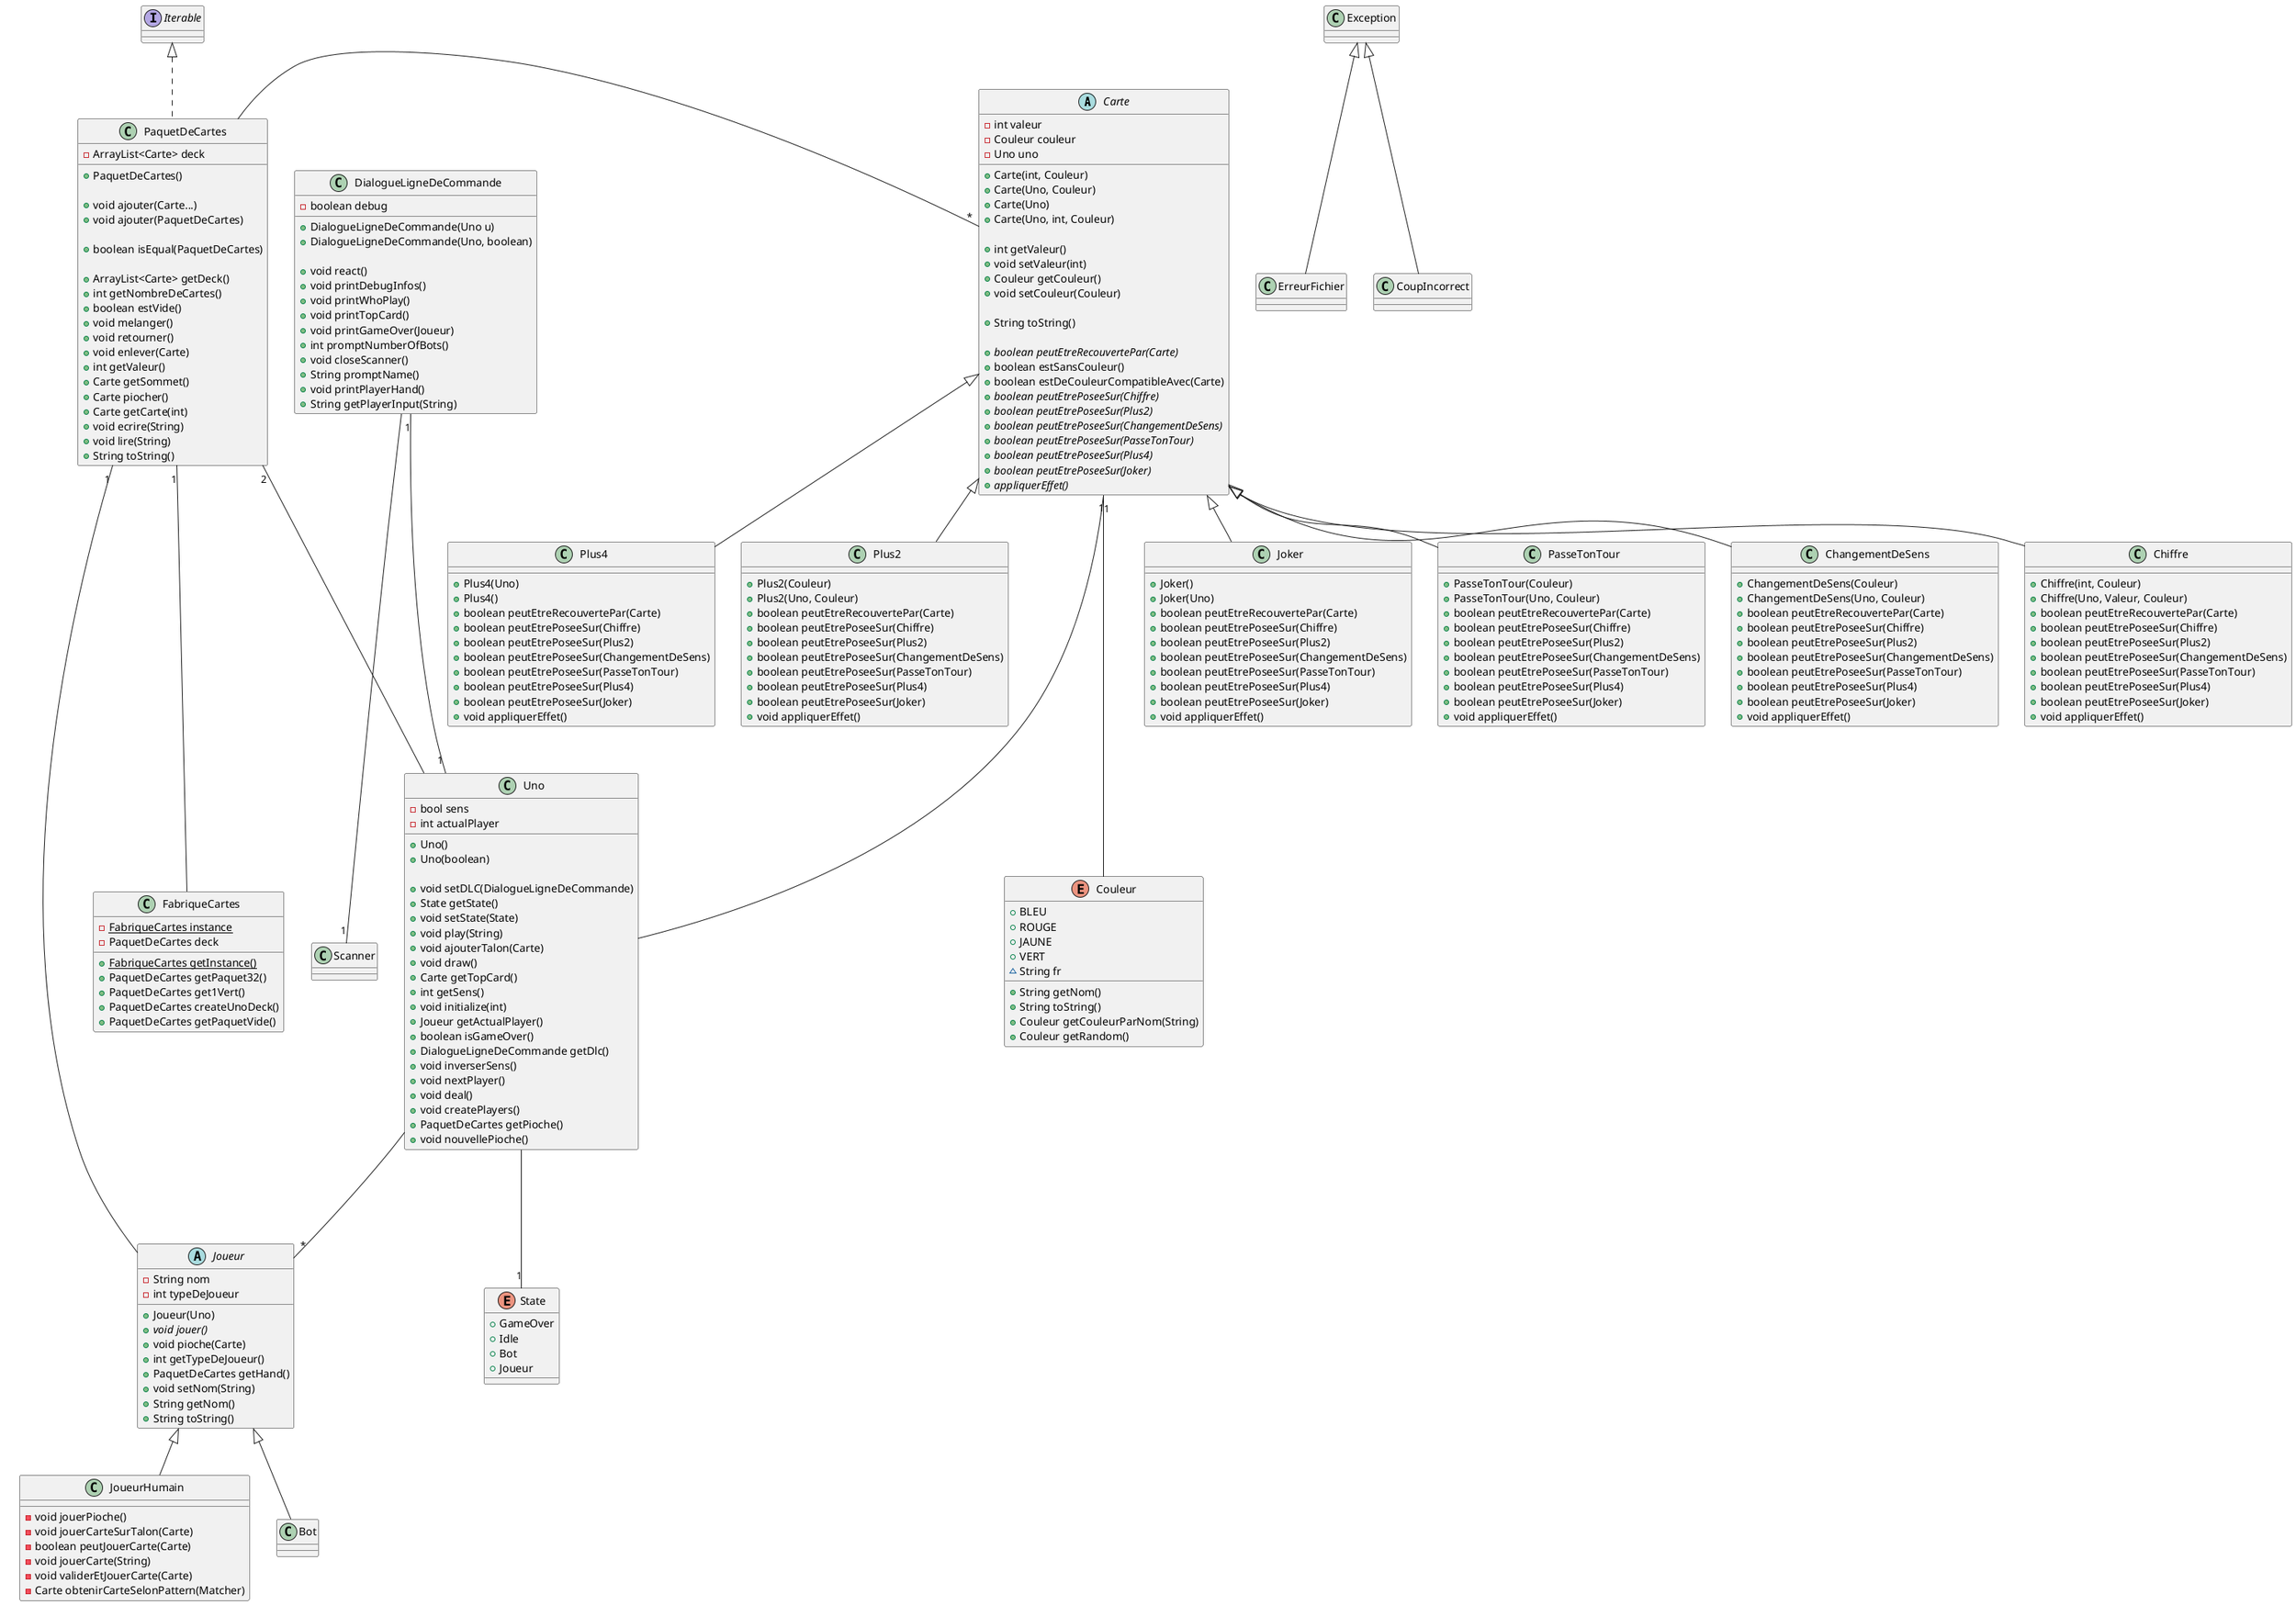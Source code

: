 @startuml

abstract class Carte {
    - int valeur
    - Couleur couleur
    - Uno uno

    + Carte(int, Couleur)
    + Carte(Uno, Couleur)
    + Carte(Uno)
    + Carte(Uno, int, Couleur)

    + int getValeur()
    + void setValeur(int)
    + Couleur getCouleur()
    + void setCouleur(Couleur)

    + String toString()

    + {abstract}boolean peutEtreRecouvertePar(Carte)
    + boolean estSansCouleur()
    + boolean estDeCouleurCompatibleAvec(Carte)
    + {abstract}boolean peutEtrePoseeSur(Chiffre)
    + {abstract}boolean peutEtrePoseeSur(Plus2)
    + {abstract}boolean peutEtrePoseeSur(ChangementDeSens)
    + {abstract}boolean peutEtrePoseeSur(PasseTonTour)
    + {abstract}boolean peutEtrePoseeSur(Plus4)
    + {abstract}boolean peutEtrePoseeSur(Joker)
    + {abstract} appliquerEffet()
}

class PaquetDeCartes implements Iterable {
    - ArrayList<Carte> deck

    + PaquetDeCartes()

    + void ajouter(Carte...)
    + void ajouter(PaquetDeCartes)

    + boolean isEqual(PaquetDeCartes)

    + ArrayList<Carte> getDeck()
    + int getNombreDeCartes()
    + boolean estVide()
    + void melanger()
    + void retourner()
    + void enlever(Carte)
    + int getValeur()
    + Carte getSommet()
    + Carte piocher()
    + Carte getCarte(int)
    + void ecrire(String)
    + void lire(String)
    + String toString()
}

class ErreurFichier {
}

class ChangementDeSens {
    + ChangementDeSens(Couleur)
    + ChangementDeSens(Uno, Couleur)
    + boolean peutEtreRecouvertePar(Carte)
    + boolean peutEtrePoseeSur(Chiffre)
    + boolean peutEtrePoseeSur(Plus2)
    + boolean peutEtrePoseeSur(ChangementDeSens)
    + boolean peutEtrePoseeSur(PasseTonTour)
    + boolean peutEtrePoseeSur(Plus4)
    + boolean peutEtrePoseeSur(Joker)
    + void appliquerEffet()
}

class Chiffre {
    + Chiffre(int, Couleur)
    + Chiffre(Uno, Valeur, Couleur)
    + boolean peutEtreRecouvertePar(Carte)
    + boolean peutEtrePoseeSur(Chiffre)
    + boolean peutEtrePoseeSur(Plus2)
    + boolean peutEtrePoseeSur(ChangementDeSens)
    + boolean peutEtrePoseeSur(PasseTonTour)
    + boolean peutEtrePoseeSur(Plus4)
    + boolean peutEtrePoseeSur(Joker)
    + void appliquerEffet()
}

class Plus4 {
    + Plus4(Uno)
    + Plus4()
    + boolean peutEtreRecouvertePar(Carte)
    + boolean peutEtrePoseeSur(Chiffre)
    + boolean peutEtrePoseeSur(Plus2)
    + boolean peutEtrePoseeSur(ChangementDeSens)
    + boolean peutEtrePoseeSur(PasseTonTour)
    + boolean peutEtrePoseeSur(Plus4)
    + boolean peutEtrePoseeSur(Joker)
    + void appliquerEffet()
}

class Plus2 {
    + Plus2(Couleur)
    + Plus2(Uno, Couleur)
    + boolean peutEtreRecouvertePar(Carte)
    + boolean peutEtrePoseeSur(Chiffre)
    + boolean peutEtrePoseeSur(Plus2)
    + boolean peutEtrePoseeSur(ChangementDeSens)
    + boolean peutEtrePoseeSur(PasseTonTour)
    + boolean peutEtrePoseeSur(Plus4)
    + boolean peutEtrePoseeSur(Joker)
    + void appliquerEffet()
}

class Joker {
    + Joker()
    + Joker(Uno)
    + boolean peutEtreRecouvertePar(Carte)
    + boolean peutEtrePoseeSur(Chiffre)
    + boolean peutEtrePoseeSur(Plus2)
    + boolean peutEtrePoseeSur(ChangementDeSens)
    + boolean peutEtrePoseeSur(PasseTonTour)
    + boolean peutEtrePoseeSur(Plus4)
    + boolean peutEtrePoseeSur(Joker)
    + void appliquerEffet()
}

class PasseTonTour {
    + PasseTonTour(Couleur)
    + PasseTonTour(Uno, Couleur)
    + boolean peutEtreRecouvertePar(Carte)
    + boolean peutEtrePoseeSur(Chiffre)
    + boolean peutEtrePoseeSur(Plus2)
    + boolean peutEtrePoseeSur(ChangementDeSens)
    + boolean peutEtrePoseeSur(PasseTonTour)
    + boolean peutEtrePoseeSur(Plus4)
    + boolean peutEtrePoseeSur(Joker)
    + void appliquerEffet()
}

class Uno {
    - bool sens
    - int actualPlayer

    + Uno()
    + Uno(boolean)

    + void setDLC(DialogueLigneDeCommande)
    + State getState()
    + void setState(State)
    + void play(String)
    + void ajouterTalon(Carte)
    + void draw()
    + Carte getTopCard()
    + int getSens()
    + void initialize(int)
    + Joueur getActualPlayer()
    + boolean isGameOver()
    + DialogueLigneDeCommande getDlc()
    + void inverserSens()
    + void nextPlayer()
    + void deal()
    + void createPlayers()
    + PaquetDeCartes getPioche()
    + void nouvellePioche()
}

abstract class Joueur
{
    - String nom
    - int typeDeJoueur

    + Joueur(Uno)
    + {abstract} void jouer()
    + void pioche(Carte)
    + int getTypeDeJoueur()
    + PaquetDeCartes getHand()
    + void setNom(String)
    + String getNom()
    + String toString()
}

class JoueurHumain extends Joueur
{
    - void jouerPioche()
    - void jouerCarteSurTalon(Carte)
    - boolean peutJouerCarte(Carte)
    - void jouerCarte(String)
    - void validerEtJouerCarte(Carte)
    - Carte obtenirCarteSelonPattern(Matcher)
}

class Bot extends Joueur
{
}

class FabriqueCartes {
- {static} FabriqueCartes instance
- PaquetDeCartes deck
+ {static} FabriqueCartes getInstance()
+ PaquetDeCartes getPaquet32()
+ PaquetDeCartes get1Vert()
+ PaquetDeCartes createUnoDeck()
+ PaquetDeCartes getPaquetVide()
}

enum Couleur {
    +  BLEU
    +  ROUGE
    +  JAUNE
    +  VERT
    ~ String fr
    + String getNom()
    + String toString()
    + Couleur getCouleurParNom(String)
    + Couleur getRandom()
}

enum State {
    + GameOver
    + Idle
    + Bot
    + Joueur
}

class DialogueLigneDeCommande {
    - boolean debug

    + DialogueLigneDeCommande(Uno u)
    + DialogueLigneDeCommande(Uno, boolean)

    + void react()
    + void printDebugInfos()
    + void printWhoPlay()
    + void printTopCard()
    + void printGameOver(Joueur)
    + int promptNumberOfBots()
    + void closeScanner()
    + String promptName()
    + void printPlayerHand()
    + String getPlayerInput(String)
}

DialogueLigneDeCommande "1" --- "1" Uno
DialogueLigneDeCommande --- "1" Scanner

Exception <|-- CoupIncorrect
Exception <|-- ErreurFichier

Uno  --- "*" Joueur
Uno --- "2" PaquetDeCartes
Uno --- "1" State

PaquetDeCartes "1" --- FabriqueCartes
PaquetDeCartes - "*" Carte
PaquetDeCartes "1" - Joueur

Carte "1" --- Couleur
Carte <|-- ChangementDeSens
Carte <|-- Chiffre
Carte <|-- Plus4
Carte <|-- Plus2
Carte <|-- Joker
Carte <|-- PasseTonTour
Carte "1" --- Uno

@enduml
